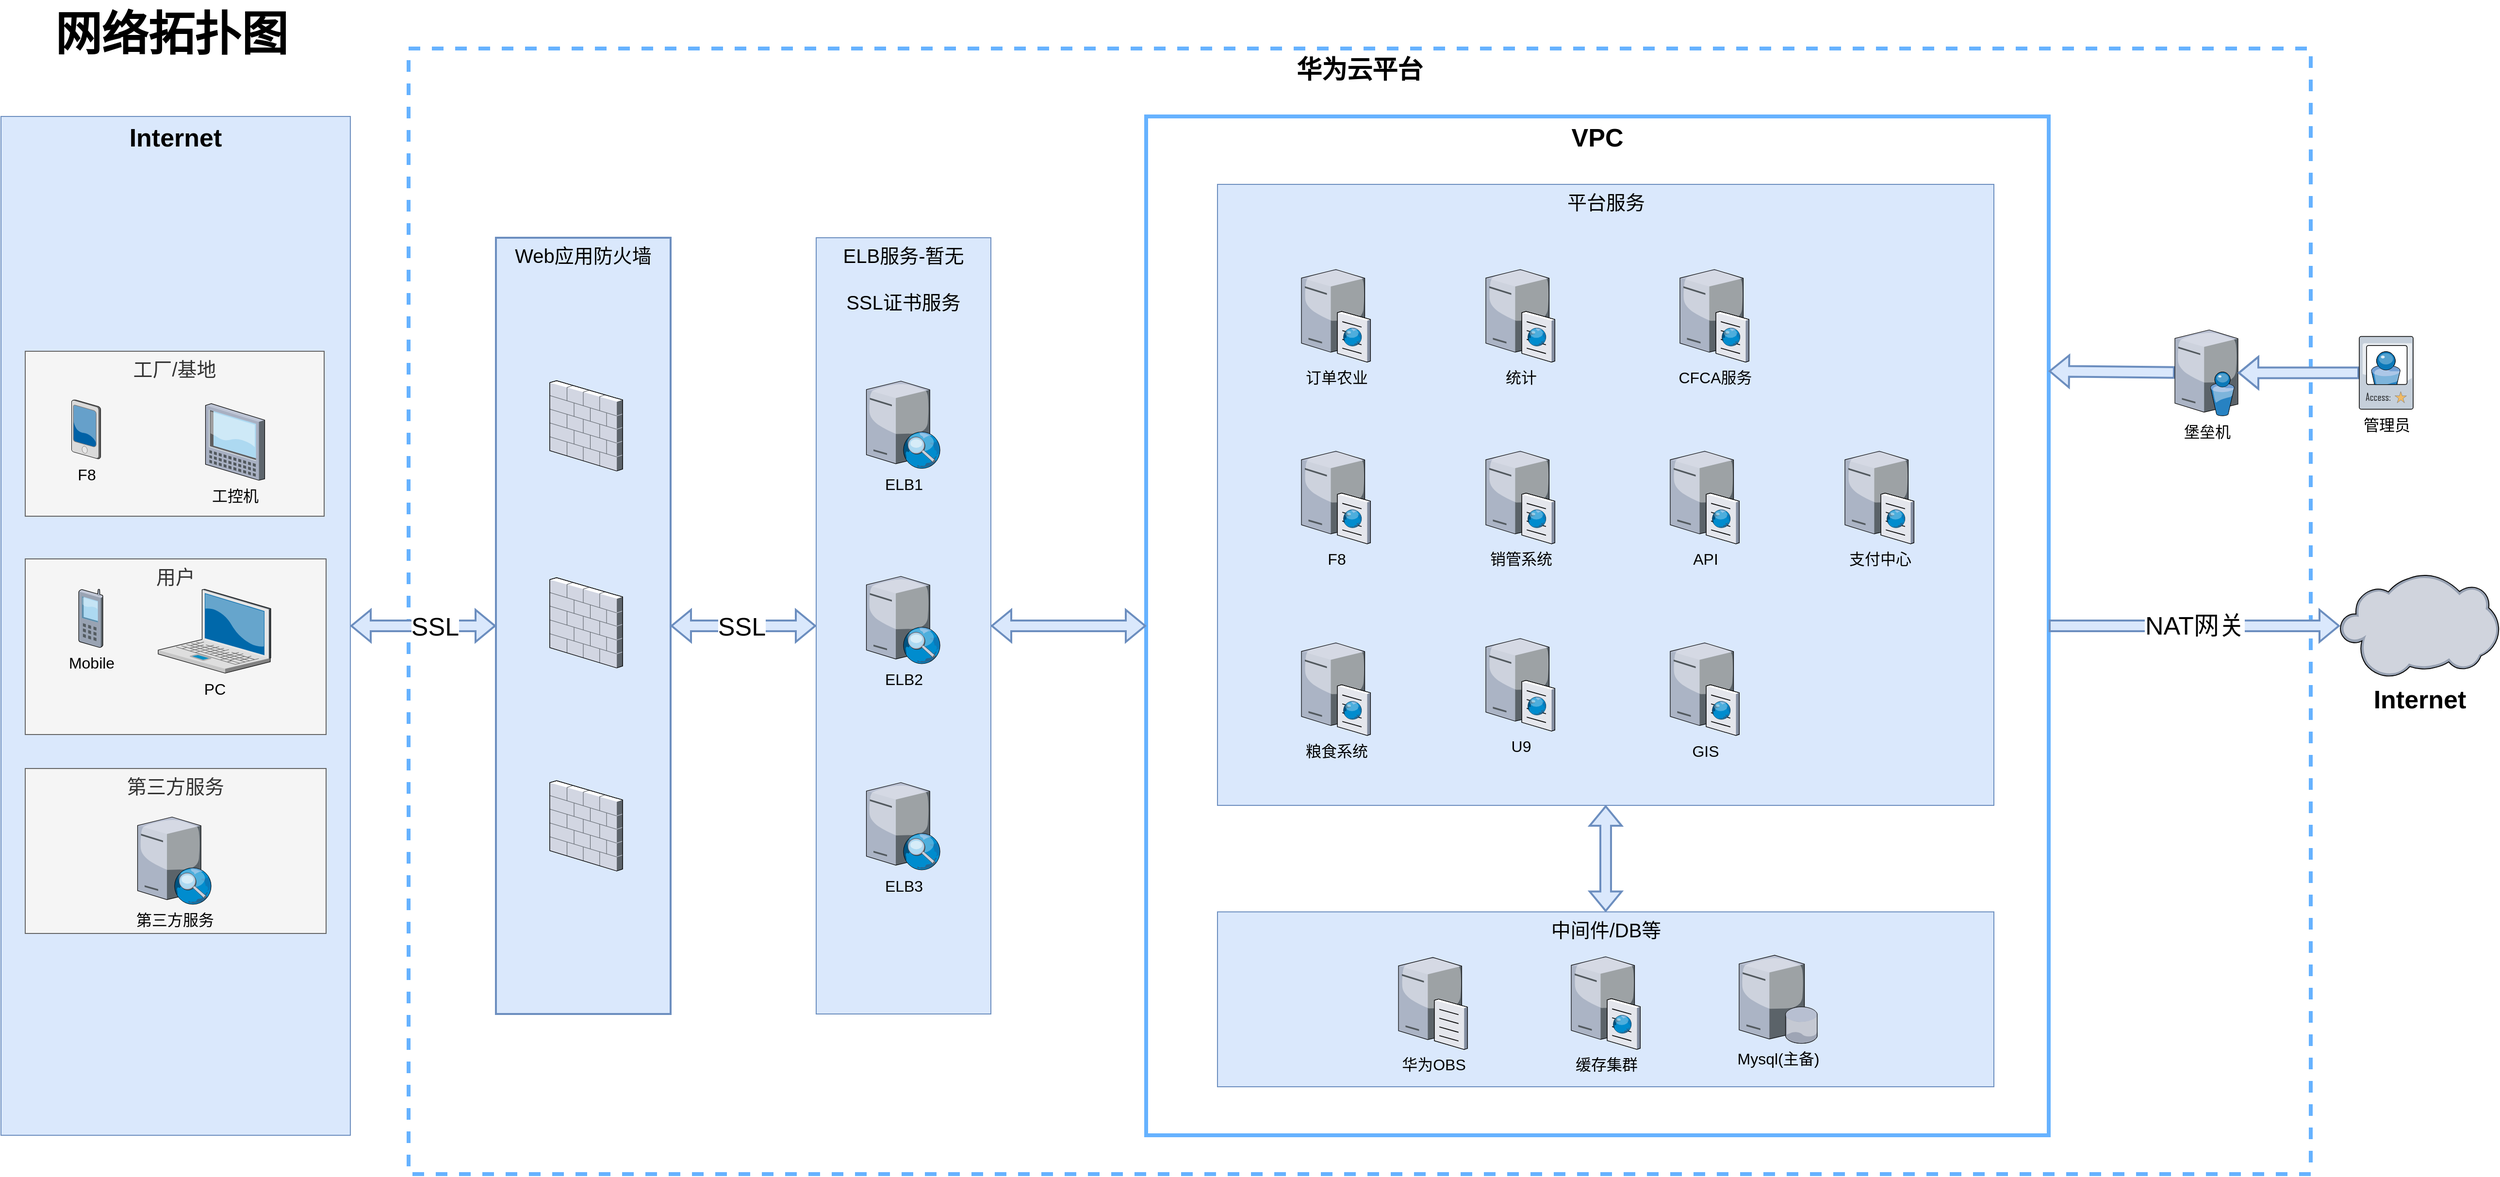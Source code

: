<mxfile version="18.1.2" type="github">
  <diagram name="Page-1" id="e3a06f82-3646-2815-327d-82caf3d4e204">
    <mxGraphModel dx="6853" dy="3119" grid="1" gridSize="10" guides="1" tooltips="1" connect="1" arrows="1" fold="1" page="1" pageScale="1.5" pageWidth="1169" pageHeight="826" background="none" math="0" shadow="0">
      <root>
        <mxCell id="0" style=";html=1;" />
        <mxCell id="1" style=";html=1;" parent="0" />
        <mxCell id="LMR5gJt18iYfOMBs4Cg6-28" value="&lt;span style=&quot;font-size: 26px;&quot;&gt;华为云平台&lt;/span&gt;" style="whiteSpace=wrap;html=1;fontSize=26;verticalAlign=top;fillColor=none;strokeWidth=4;strokeColor=#66B2FF;fontStyle=1;dashed=1;" parent="1" vertex="1">
          <mxGeometry x="-3080" y="-1180" width="1960" height="1160" as="geometry" />
        </mxCell>
        <mxCell id="LMR5gJt18iYfOMBs4Cg6-13" value="&lt;span style=&quot;font-size: 26px;&quot;&gt;VPC&lt;/span&gt;" style="whiteSpace=wrap;html=1;fontSize=20;verticalAlign=top;fillColor=none;strokeWidth=4;strokeColor=#66B2FF;fontStyle=1" parent="1" vertex="1">
          <mxGeometry x="-2320" y="-1110" width="930" height="1050" as="geometry" />
        </mxCell>
        <mxCell id="LMR5gJt18iYfOMBs4Cg6-8" value="Internet" style="whiteSpace=wrap;html=1;fillColor=#dae8fc;fontSize=26;strokeColor=#6c8ebf;verticalAlign=top;fontStyle=1" parent="1" vertex="1">
          <mxGeometry x="-3500" y="-1110" width="360" height="1050" as="geometry" />
        </mxCell>
        <mxCell id="iLryyS6ZGWyEAHLPTEHC-15" value="第三方服务" style="whiteSpace=wrap;html=1;fillColor=#f5f5f5;fontSize=20;strokeColor=#666666;verticalAlign=top;fontColor=#333333;" parent="1" vertex="1">
          <mxGeometry x="-3475" y="-438" width="310" height="170" as="geometry" />
        </mxCell>
        <mxCell id="iLryyS6ZGWyEAHLPTEHC-4" style="shape=flexArrow;rounded=0;orthogonalLoop=1;jettySize=auto;html=1;entryX=0.5;entryY=1;entryDx=0;entryDy=0;fillColor=#dae8fc;strokeColor=#6c8ebf;startArrow=block;strokeWidth=2;" parent="1" source="iLryyS6ZGWyEAHLPTEHC-2" target="6a7d8f32e03d9370-61" edge="1">
          <mxGeometry relative="1" as="geometry">
            <mxPoint x="-1836.5" y="-281" as="sourcePoint" />
          </mxGeometry>
        </mxCell>
        <mxCell id="iLryyS6ZGWyEAHLPTEHC-2" value="中间件/DB等" style="whiteSpace=wrap;html=1;fillColor=#dae8fc;fontSize=20;strokeColor=#6c8ebf;verticalAlign=top;" parent="1" vertex="1">
          <mxGeometry x="-2246.5" y="-290.25" width="800" height="180.25" as="geometry" />
        </mxCell>
        <mxCell id="iLryyS6ZGWyEAHLPTEHC-12" style="edgeStyle=none;shape=flexArrow;rounded=0;orthogonalLoop=1;jettySize=auto;html=1;exitX=1;exitY=0.5;exitDx=0;exitDy=0;startArrow=block;fillColor=#dae8fc;strokeColor=#6c8ebf;entryX=0;entryY=0.5;entryDx=0;entryDy=0;strokeWidth=2;" parent="1" source="iLryyS6ZGWyEAHLPTEHC-1" target="LMR5gJt18iYfOMBs4Cg6-13" edge="1">
          <mxGeometry relative="1" as="geometry" />
        </mxCell>
        <mxCell id="iLryyS6ZGWyEAHLPTEHC-1" value="ELB服务-暂无&lt;br&gt;&lt;br&gt;SSL证书服务" style="whiteSpace=wrap;html=1;fillColor=#dae8fc;fontSize=20;strokeColor=#6c8ebf;verticalAlign=top;" parent="1" vertex="1">
          <mxGeometry x="-2660" y="-985" width="180" height="800" as="geometry" />
        </mxCell>
        <mxCell id="vlDCk50MzwrjSfQ7u1aB-42" style="edgeStyle=none;shape=flexArrow;rounded=0;orthogonalLoop=1;jettySize=auto;html=1;startArrow=block;endArrow=block;endFill=0;strokeWidth=2;entryX=1;entryY=0.5;entryDx=0;entryDy=0;fillColor=#dae8fc;strokeColor=#6c8ebf;exitX=0;exitY=0.5;exitDx=0;exitDy=0;" parent="1" source="iLryyS6ZGWyEAHLPTEHC-1" target="6a7d8f32e03d9370-59" edge="1">
          <mxGeometry relative="1" as="geometry">
            <mxPoint x="-2280" y="-570" as="sourcePoint" />
          </mxGeometry>
        </mxCell>
        <mxCell id="LMR5gJt18iYfOMBs4Cg6-23" value="SSL" style="edgeLabel;html=1;align=center;verticalAlign=middle;resizable=0;points=[];fontSize=26;" parent="vlDCk50MzwrjSfQ7u1aB-42" connectable="0" vertex="1">
          <mxGeometry x="0.015" y="1" relative="1" as="geometry">
            <mxPoint x="-1" as="offset" />
          </mxGeometry>
        </mxCell>
        <mxCell id="LMR5gJt18iYfOMBs4Cg6-12" style="edgeStyle=orthogonalEdgeStyle;rounded=0;orthogonalLoop=1;jettySize=auto;html=1;exitX=1;exitY=0.5;exitDx=0;exitDy=0;fontSize=26;shape=flexArrow;strokeWidth=2;fillColor=#dae8fc;strokeColor=#6c8ebf;" parent="1" source="LMR5gJt18iYfOMBs4Cg6-13" target="LMR5gJt18iYfOMBs4Cg6-14" edge="1">
          <mxGeometry relative="1" as="geometry">
            <mxPoint x="-960" y="-720.0" as="targetPoint" />
          </mxGeometry>
        </mxCell>
        <mxCell id="LMR5gJt18iYfOMBs4Cg6-25" value="NAT网关" style="edgeLabel;html=1;align=center;verticalAlign=middle;resizable=0;points=[];fontSize=26;" parent="LMR5gJt18iYfOMBs4Cg6-12" connectable="0" vertex="1">
          <mxGeometry x="0.124" y="-3" relative="1" as="geometry">
            <mxPoint x="-19" y="-3" as="offset" />
          </mxGeometry>
        </mxCell>
        <mxCell id="6a7d8f32e03d9370-61" value="平台服务" style="whiteSpace=wrap;html=1;fillColor=#dae8fc;fontSize=20;strokeColor=#6c8ebf;verticalAlign=top;" parent="1" vertex="1">
          <mxGeometry x="-2246.5" y="-1040" width="800" height="640" as="geometry" />
        </mxCell>
        <mxCell id="vlDCk50MzwrjSfQ7u1aB-44" style="edgeStyle=none;shape=flexArrow;rounded=0;orthogonalLoop=1;jettySize=auto;html=1;startArrow=block;endArrow=block;endFill=0;strokeWidth=2;fillColor=#dae8fc;strokeColor=#6c8ebf;entryX=1;entryY=0.5;entryDx=0;entryDy=0;gradientColor=none;endSize=6;targetPerimeterSpacing=0;" parent="1" source="6a7d8f32e03d9370-59" target="LMR5gJt18iYfOMBs4Cg6-8" edge="1">
          <mxGeometry relative="1" as="geometry">
            <mxPoint x="-2690" y="-560" as="targetPoint" />
          </mxGeometry>
        </mxCell>
        <mxCell id="LMR5gJt18iYfOMBs4Cg6-29" value="SSL" style="edgeLabel;html=1;align=center;verticalAlign=middle;resizable=0;points=[];fontSize=26;" parent="vlDCk50MzwrjSfQ7u1aB-44" connectable="0" vertex="1">
          <mxGeometry x="-0.155" y="1" relative="1" as="geometry">
            <mxPoint as="offset" />
          </mxGeometry>
        </mxCell>
        <mxCell id="6a7d8f32e03d9370-59" value="Web应用防火墙" style="whiteSpace=wrap;html=1;fillColor=#dae8fc;fontSize=20;strokeColor=#6c8ebf;verticalAlign=top;strokeWidth=2;" parent="1" vertex="1">
          <mxGeometry x="-2990" y="-985" width="180" height="800" as="geometry" />
        </mxCell>
        <mxCell id="6a7d8f32e03d9370-58" value="用户" style="whiteSpace=wrap;html=1;fillColor=#f5f5f5;fontSize=20;strokeColor=#666666;verticalAlign=top;fontColor=#333333;" parent="1" vertex="1">
          <mxGeometry x="-3475" y="-654" width="310" height="181" as="geometry" />
        </mxCell>
        <mxCell id="6a7d8f32e03d9370-57" value="工厂/基地" style="whiteSpace=wrap;html=1;fillColor=#f5f5f5;fontSize=20;strokeColor=#666666;verticalAlign=top;fontColor=#333333;" parent="1" vertex="1">
          <mxGeometry x="-3475" y="-868" width="308" height="170" as="geometry" />
        </mxCell>
        <mxCell id="6a7d8f32e03d9370-1" value="PC" style="verticalLabelPosition=bottom;aspect=fixed;html=1;verticalAlign=top;strokeColor=none;shape=mxgraph.citrix.laptop_2;fillColor=#66B2FF;gradientColor=#0066CC;fontSize=16;" parent="1" vertex="1">
          <mxGeometry x="-3338" y="-622.75" width="116" height="86.5" as="geometry" />
        </mxCell>
        <mxCell id="6a7d8f32e03d9370-6" value="F8" style="verticalLabelPosition=bottom;aspect=fixed;html=1;verticalAlign=top;strokeColor=none;shape=mxgraph.citrix.pda;fillColor=#66B2FF;gradientColor=#0066CC;fontSize=16;" parent="1" vertex="1">
          <mxGeometry x="-3427.25" y="-818" width="30" height="61" as="geometry" />
        </mxCell>
        <mxCell id="6a7d8f32e03d9370-15" value="订单农业" style="verticalLabelPosition=bottom;aspect=fixed;html=1;verticalAlign=top;strokeColor=none;shape=mxgraph.citrix.cache_server;fillColor=#66B2FF;gradientColor=#0066CC;fontSize=16;labelPosition=center;align=center;" parent="1" vertex="1">
          <mxGeometry x="-2160" y="-954.5" width="71" height="97.5" as="geometry" />
        </mxCell>
        <mxCell id="6a7d8f32e03d9370-19" value="" style="verticalLabelPosition=bottom;aspect=fixed;html=1;verticalAlign=top;strokeColor=none;shape=mxgraph.citrix.firewall;fillColor=#66B2FF;gradientColor=#0066CC;fontSize=16;" parent="1" vertex="1">
          <mxGeometry x="-2934.5" y="-837.63" width="75" height="93" as="geometry" />
        </mxCell>
        <mxCell id="6a7d8f32e03d9370-20" value="" style="verticalLabelPosition=bottom;aspect=fixed;html=1;verticalAlign=top;strokeColor=none;shape=mxgraph.citrix.firewall;fillColor=#66B2FF;gradientColor=#0066CC;fontSize=16;" parent="1" vertex="1">
          <mxGeometry x="-2934.5" y="-634.63" width="75" height="93" as="geometry" />
        </mxCell>
        <mxCell id="6a7d8f32e03d9370-21" value="" style="verticalLabelPosition=bottom;aspect=fixed;html=1;verticalAlign=top;strokeColor=none;shape=mxgraph.citrix.firewall;fillColor=#66B2FF;gradientColor=#0066CC;fontSize=16;" parent="1" vertex="1">
          <mxGeometry x="-2934.5" y="-425.38" width="75" height="93" as="geometry" />
        </mxCell>
        <mxCell id="rOvidfv-nddJ9vFQ-KWT-5" value="工控机" style="verticalLabelPosition=bottom;sketch=0;aspect=fixed;html=1;verticalAlign=top;strokeColor=none;align=center;outlineConnect=0;shape=mxgraph.citrix.tablet_1;fontSize=16;" parent="1" vertex="1">
          <mxGeometry x="-3289.25" y="-814" width="61" height="79" as="geometry" />
        </mxCell>
        <mxCell id="rOvidfv-nddJ9vFQ-KWT-7" value="Mobile" style="verticalLabelPosition=bottom;sketch=0;aspect=fixed;html=1;verticalAlign=top;strokeColor=none;align=center;outlineConnect=0;shape=mxgraph.citrix.cell_phone;fontSize=16;" parent="1" vertex="1">
          <mxGeometry x="-3420" y="-622.75" width="25" height="60" as="geometry" />
        </mxCell>
        <mxCell id="vlDCk50MzwrjSfQ7u1aB-2" value="统计" style="verticalLabelPosition=bottom;aspect=fixed;html=1;verticalAlign=top;strokeColor=none;shape=mxgraph.citrix.cache_server;fillColor=#66B2FF;gradientColor=#0066CC;fontSize=16;labelPosition=center;align=center;" parent="1" vertex="1">
          <mxGeometry x="-1970" y="-954.5" width="71" height="97.5" as="geometry" />
        </mxCell>
        <mxCell id="vlDCk50MzwrjSfQ7u1aB-3" value="CFCA服务" style="verticalLabelPosition=bottom;aspect=fixed;html=1;verticalAlign=top;strokeColor=none;shape=mxgraph.citrix.cache_server;fillColor=#66B2FF;gradientColor=#0066CC;fontSize=16;labelPosition=center;align=center;" parent="1" vertex="1">
          <mxGeometry x="-1770" y="-954.5" width="71" height="97.5" as="geometry" />
        </mxCell>
        <mxCell id="vlDCk50MzwrjSfQ7u1aB-4" value="F8" style="verticalLabelPosition=bottom;aspect=fixed;html=1;verticalAlign=top;strokeColor=none;shape=mxgraph.citrix.cache_server;fillColor=#66B2FF;gradientColor=#0066CC;fontSize=16;labelPosition=center;align=center;" parent="1" vertex="1">
          <mxGeometry x="-2160" y="-767.25" width="71" height="97.5" as="geometry" />
        </mxCell>
        <mxCell id="vlDCk50MzwrjSfQ7u1aB-5" value="销管系统" style="verticalLabelPosition=bottom;aspect=fixed;html=1;verticalAlign=top;strokeColor=none;shape=mxgraph.citrix.cache_server;fillColor=#66B2FF;gradientColor=#0066CC;fontSize=16;labelPosition=center;align=center;" parent="1" vertex="1">
          <mxGeometry x="-1970" y="-767.25" width="71" height="97.5" as="geometry" />
        </mxCell>
        <mxCell id="vlDCk50MzwrjSfQ7u1aB-6" value="API" style="verticalLabelPosition=bottom;aspect=fixed;html=1;verticalAlign=top;strokeColor=none;shape=mxgraph.citrix.cache_server;fillColor=#66B2FF;gradientColor=#0066CC;fontSize=16;labelPosition=center;align=center;" parent="1" vertex="1">
          <mxGeometry x="-1780" y="-767.25" width="71" height="97.5" as="geometry" />
        </mxCell>
        <mxCell id="vlDCk50MzwrjSfQ7u1aB-10" value="U9" style="verticalLabelPosition=bottom;aspect=fixed;html=1;verticalAlign=top;strokeColor=none;shape=mxgraph.citrix.cache_server;fillColor=#66B2FF;gradientColor=#0066CC;fontSize=16;labelPosition=center;align=center;" parent="1" vertex="1">
          <mxGeometry x="-1970" y="-574.25" width="71" height="97.5" as="geometry" />
        </mxCell>
        <mxCell id="vlDCk50MzwrjSfQ7u1aB-11" value="GIS" style="verticalLabelPosition=bottom;aspect=fixed;html=1;verticalAlign=top;strokeColor=none;shape=mxgraph.citrix.cache_server;fillColor=#66B2FF;gradientColor=#0066CC;fontSize=16;labelPosition=center;align=center;" parent="1" vertex="1">
          <mxGeometry x="-1780" y="-569.75" width="71" height="97.5" as="geometry" />
        </mxCell>
        <mxCell id="vlDCk50MzwrjSfQ7u1aB-13" value="Mysql(主备)" style="verticalLabelPosition=bottom;sketch=0;aspect=fixed;html=1;verticalAlign=top;strokeColor=none;align=center;outlineConnect=0;shape=mxgraph.citrix.database_server;fontSize=16;" parent="1" vertex="1">
          <mxGeometry x="-1709" y="-245.56" width="80.77" height="90.87" as="geometry" />
        </mxCell>
        <mxCell id="vlDCk50MzwrjSfQ7u1aB-14" value="粮食系统" style="verticalLabelPosition=bottom;aspect=fixed;html=1;verticalAlign=top;strokeColor=none;shape=mxgraph.citrix.cache_server;fillColor=#66B2FF;gradientColor=#0066CC;fontSize=16;labelPosition=center;align=center;" parent="1" vertex="1">
          <mxGeometry x="-2160" y="-569.75" width="71" height="97.5" as="geometry" />
        </mxCell>
        <mxCell id="vlDCk50MzwrjSfQ7u1aB-8" value="支付中心" style="verticalLabelPosition=bottom;aspect=fixed;html=1;verticalAlign=top;strokeColor=none;shape=mxgraph.citrix.cache_server;fillColor=#66B2FF;gradientColor=#0066CC;fontSize=16;labelPosition=center;align=center;" parent="1" vertex="1">
          <mxGeometry x="-1600" y="-767.25" width="71" height="97.5" as="geometry" />
        </mxCell>
        <mxCell id="vlDCk50MzwrjSfQ7u1aB-34" value="缓存集群" style="verticalLabelPosition=bottom;sketch=0;aspect=fixed;html=1;verticalAlign=top;strokeColor=none;align=center;outlineConnect=0;shape=mxgraph.citrix.cache_server;fontSize=16;" parent="1" vertex="1">
          <mxGeometry x="-1882" y="-246.25" width="71" height="97.5" as="geometry" />
        </mxCell>
        <mxCell id="vlDCk50MzwrjSfQ7u1aB-40" value="第三方服务" style="verticalLabelPosition=bottom;sketch=0;aspect=fixed;html=1;verticalAlign=top;strokeColor=none;align=center;outlineConnect=0;shape=mxgraph.citrix.edgesight_server;fontSize=16;" parent="1" vertex="1">
          <mxGeometry x="-3359.25" y="-388" width="76.5" height="90" as="geometry" />
        </mxCell>
        <mxCell id="6a7d8f32e03d9370-62" value="网络拓扑图" style="text;strokeColor=none;fillColor=none;html=1;fontSize=48;fontStyle=1;verticalAlign=middle;align=center;" parent="1" vertex="1">
          <mxGeometry x="-3500" y="-1230" width="350" height="70" as="geometry" />
        </mxCell>
        <mxCell id="iLryyS6ZGWyEAHLPTEHC-8" value="ELB1" style="verticalLabelPosition=bottom;sketch=0;aspect=fixed;html=1;verticalAlign=top;strokeColor=none;align=center;outlineConnect=0;shape=mxgraph.citrix.edgesight_server;fontSize=16;" parent="1" vertex="1">
          <mxGeometry x="-2608.25" y="-837.25" width="76.5" height="90" as="geometry" />
        </mxCell>
        <mxCell id="iLryyS6ZGWyEAHLPTEHC-9" value="ELB2" style="verticalLabelPosition=bottom;sketch=0;aspect=fixed;html=1;verticalAlign=top;strokeColor=none;align=center;outlineConnect=0;shape=mxgraph.citrix.edgesight_server;fontSize=16;" parent="1" vertex="1">
          <mxGeometry x="-2608.25" y="-636" width="76.5" height="90" as="geometry" />
        </mxCell>
        <mxCell id="iLryyS6ZGWyEAHLPTEHC-10" value="ELB3" style="verticalLabelPosition=bottom;sketch=0;aspect=fixed;html=1;verticalAlign=top;strokeColor=none;align=center;outlineConnect=0;shape=mxgraph.citrix.edgesight_server;fontSize=16;" parent="1" vertex="1">
          <mxGeometry x="-2608.25" y="-423.5" width="76.5" height="90" as="geometry" />
        </mxCell>
        <mxCell id="LMR5gJt18iYfOMBs4Cg6-14" value="Internet" style="verticalLabelPosition=bottom;sketch=0;aspect=fixed;html=1;verticalAlign=top;strokeColor=none;align=center;outlineConnect=0;shape=mxgraph.citrix.cloud;fontSize=26;fontStyle=1" parent="1" vertex="1">
          <mxGeometry x="-1090" y="-638.5" width="163.95" height="107" as="geometry" />
        </mxCell>
        <mxCell id="LMR5gJt18iYfOMBs4Cg6-24" style="edgeStyle=none;shape=flexArrow;rounded=0;orthogonalLoop=1;jettySize=auto;html=1;fontSize=16;strokeWidth=2;entryX=1;entryY=0.25;entryDx=0;entryDy=0;fillColor=#dae8fc;strokeColor=#6c8ebf;" parent="1" source="LMR5gJt18iYfOMBs4Cg6-16" target="LMR5gJt18iYfOMBs4Cg6-13" edge="1">
          <mxGeometry relative="1" as="geometry">
            <mxPoint x="-1340" y="-996" as="targetPoint" />
          </mxGeometry>
        </mxCell>
        <mxCell id="LMR5gJt18iYfOMBs4Cg6-16" value="堡垒机" style="verticalLabelPosition=bottom;sketch=0;aspect=fixed;html=1;verticalAlign=top;strokeColor=none;align=center;outlineConnect=0;shape=mxgraph.citrix.directory_server;fontSize=16;" parent="1" vertex="1">
          <mxGeometry x="-1260" y="-890" width="65" height="88.5" as="geometry" />
        </mxCell>
        <mxCell id="LMR5gJt18iYfOMBs4Cg6-22" style="edgeStyle=orthogonalEdgeStyle;shape=flexArrow;rounded=0;orthogonalLoop=1;jettySize=auto;html=1;fontSize=16;strokeWidth=2;fillColor=#dae8fc;strokeColor=#6c8ebf;" parent="1" source="LMR5gJt18iYfOMBs4Cg6-21" target="LMR5gJt18iYfOMBs4Cg6-16" edge="1">
          <mxGeometry relative="1" as="geometry" />
        </mxCell>
        <mxCell id="LMR5gJt18iYfOMBs4Cg6-21" value="管理员" style="verticalLabelPosition=bottom;sketch=0;aspect=fixed;html=1;verticalAlign=top;strokeColor=none;align=center;outlineConnect=0;shape=mxgraph.citrix.access_card;fontSize=16;" parent="1" vertex="1">
          <mxGeometry x="-1070" y="-883.25" width="55.5" height="75" as="geometry" />
        </mxCell>
        <mxCell id="NfIjUz-ZrcUt6X3epoW_-1" value="华为OBS" style="verticalLabelPosition=bottom;sketch=0;aspect=fixed;html=1;verticalAlign=top;strokeColor=none;align=center;outlineConnect=0;shape=mxgraph.citrix.file_server;fontSize=16;" parent="1" vertex="1">
          <mxGeometry x="-2060" y="-245.56" width="71" height="97" as="geometry" />
        </mxCell>
      </root>
    </mxGraphModel>
  </diagram>
</mxfile>
